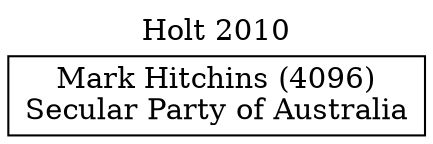 // House preference flow
digraph "Mark Hitchins (4096)_Holt_2010" {
	graph [label="Holt 2010" labelloc=t mclimit=10]
	node [shape=box]
	"Mark Hitchins (4096)" [label="Mark Hitchins (4096)
Secular Party of Australia"]
}
